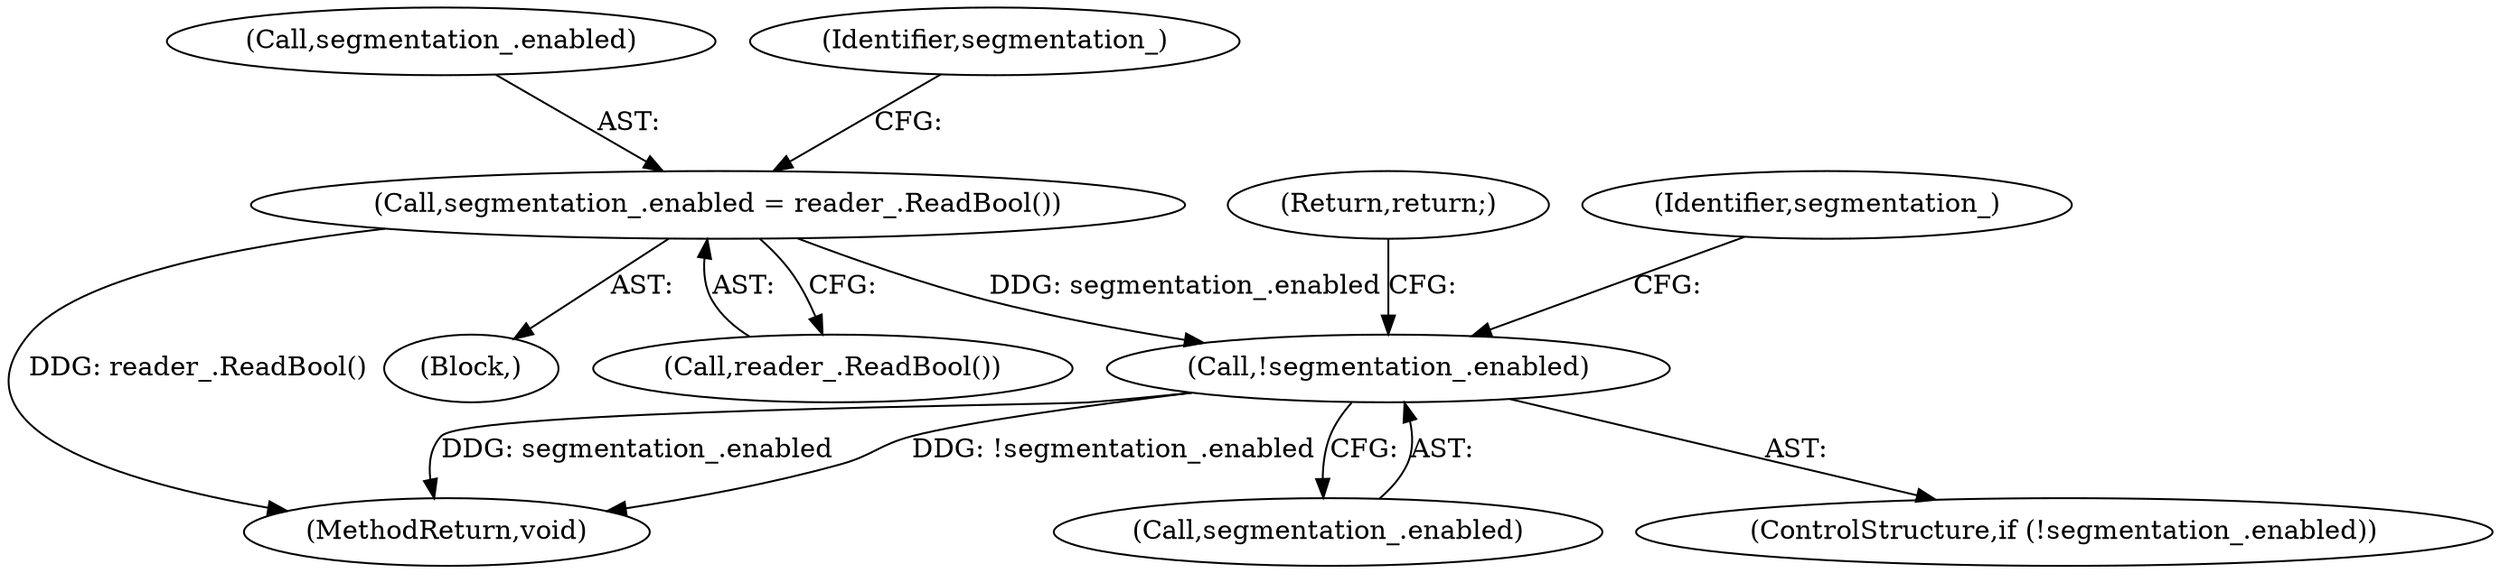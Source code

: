 digraph "1_Chrome_27c68f543e5eba779902447445dfb05ec3f5bf75_18@API" {
"1000112" [label="(Call,segmentation_.enabled = reader_.ReadBool())"];
"1000118" [label="(Call,!segmentation_.enabled)"];
"1000116" [label="(Call,reader_.ReadBool())"];
"1000118" [label="(Call,!segmentation_.enabled)"];
"1000125" [label="(Identifier,segmentation_)"];
"1000119" [label="(Call,segmentation_.enabled)"];
"1000113" [label="(Call,segmentation_.enabled)"];
"1000143" [label="(MethodReturn,void)"];
"1000120" [label="(Identifier,segmentation_)"];
"1000117" [label="(ControlStructure,if (!segmentation_.enabled))"];
"1000122" [label="(Return,return;)"];
"1000112" [label="(Call,segmentation_.enabled = reader_.ReadBool())"];
"1000101" [label="(Block,)"];
"1000112" -> "1000101"  [label="AST: "];
"1000112" -> "1000116"  [label="CFG: "];
"1000113" -> "1000112"  [label="AST: "];
"1000116" -> "1000112"  [label="AST: "];
"1000120" -> "1000112"  [label="CFG: "];
"1000112" -> "1000143"  [label="DDG: reader_.ReadBool()"];
"1000112" -> "1000118"  [label="DDG: segmentation_.enabled"];
"1000118" -> "1000117"  [label="AST: "];
"1000118" -> "1000119"  [label="CFG: "];
"1000119" -> "1000118"  [label="AST: "];
"1000122" -> "1000118"  [label="CFG: "];
"1000125" -> "1000118"  [label="CFG: "];
"1000118" -> "1000143"  [label="DDG: !segmentation_.enabled"];
"1000118" -> "1000143"  [label="DDG: segmentation_.enabled"];
}
